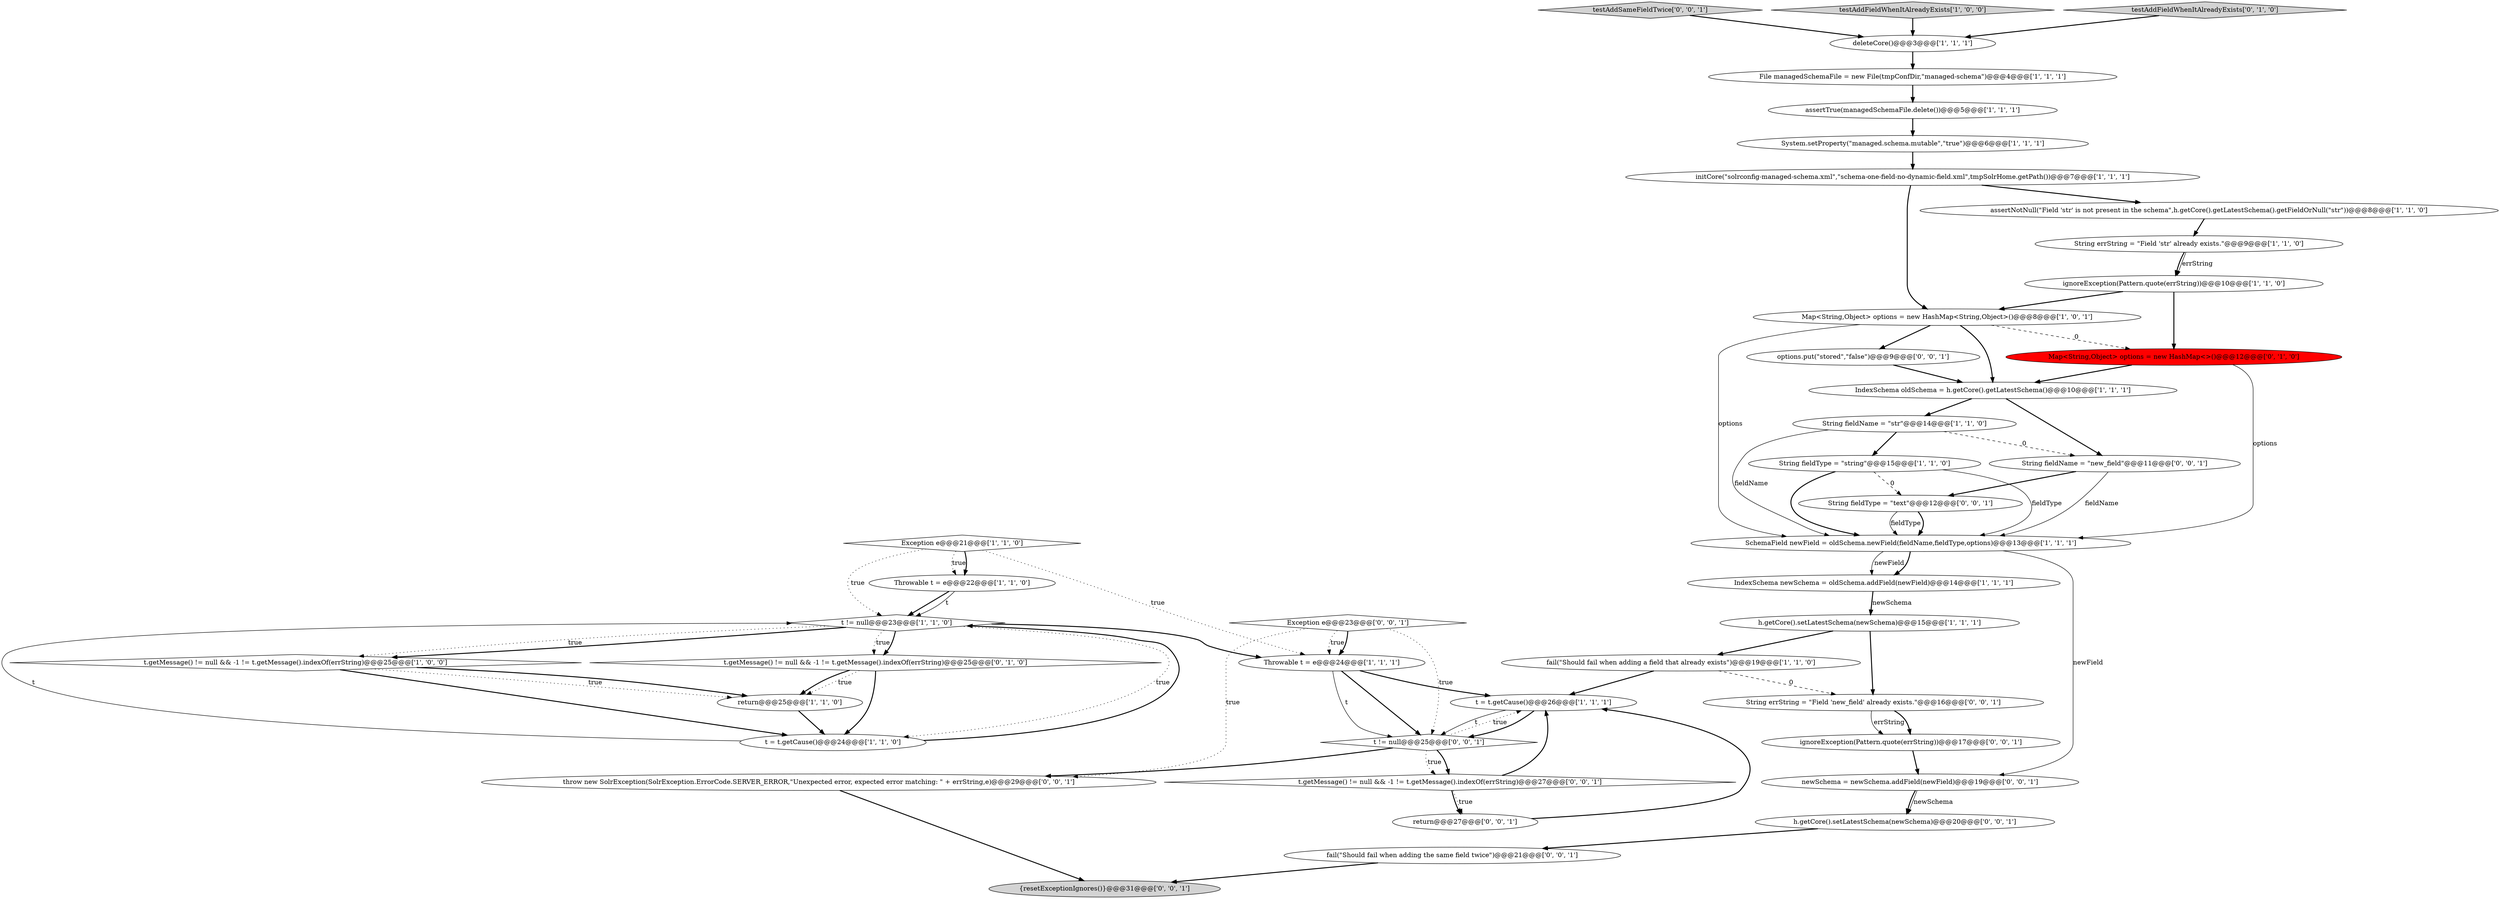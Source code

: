digraph {
17 [style = filled, label = "String fieldName = \"str\"@@@14@@@['1', '1', '0']", fillcolor = white, shape = ellipse image = "AAA0AAABBB1BBB"];
13 [style = filled, label = "t.getMessage() != null && -1 != t.getMessage().indexOf(errString)@@@25@@@['1', '0', '0']", fillcolor = white, shape = diamond image = "AAA0AAABBB1BBB"];
19 [style = filled, label = "IndexSchema newSchema = oldSchema.addField(newField)@@@14@@@['1', '1', '1']", fillcolor = white, shape = ellipse image = "AAA0AAABBB1BBB"];
10 [style = filled, label = "h.getCore().setLatestSchema(newSchema)@@@15@@@['1', '1', '1']", fillcolor = white, shape = ellipse image = "AAA0AAABBB1BBB"];
5 [style = filled, label = "SchemaField newField = oldSchema.newField(fieldName,fieldType,options)@@@13@@@['1', '1', '1']", fillcolor = white, shape = ellipse image = "AAA0AAABBB1BBB"];
41 [style = filled, label = "testAddSameFieldTwice['0', '0', '1']", fillcolor = lightgray, shape = diamond image = "AAA0AAABBB3BBB"];
22 [style = filled, label = "System.setProperty(\"managed.schema.mutable\",\"true\")@@@6@@@['1', '1', '1']", fillcolor = white, shape = ellipse image = "AAA0AAABBB1BBB"];
42 [style = filled, label = "return@@@27@@@['0', '0', '1']", fillcolor = white, shape = ellipse image = "AAA0AAABBB3BBB"];
39 [style = filled, label = "throw new SolrException(SolrException.ErrorCode.SERVER_ERROR,\"Unexpected error, expected error matching: \" + errString,e)@@@29@@@['0', '0', '1']", fillcolor = white, shape = ellipse image = "AAA0AAABBB3BBB"];
6 [style = filled, label = "deleteCore()@@@3@@@['1', '1', '1']", fillcolor = white, shape = ellipse image = "AAA0AAABBB1BBB"];
21 [style = filled, label = "Throwable t = e@@@24@@@['1', '1', '1']", fillcolor = white, shape = ellipse image = "AAA0AAABBB1BBB"];
40 [style = filled, label = "t != null@@@25@@@['0', '0', '1']", fillcolor = white, shape = diamond image = "AAA0AAABBB3BBB"];
8 [style = filled, label = "Map<String,Object> options = new HashMap<String,Object>()@@@8@@@['1', '0', '1']", fillcolor = white, shape = ellipse image = "AAA0AAABBB1BBB"];
7 [style = filled, label = "testAddFieldWhenItAlreadyExists['1', '0', '0']", fillcolor = lightgray, shape = diamond image = "AAA0AAABBB1BBB"];
14 [style = filled, label = "String fieldType = \"string\"@@@15@@@['1', '1', '0']", fillcolor = white, shape = ellipse image = "AAA0AAABBB1BBB"];
26 [style = filled, label = "testAddFieldWhenItAlreadyExists['0', '1', '0']", fillcolor = lightgray, shape = diamond image = "AAA0AAABBB2BBB"];
28 [style = filled, label = "options.put(\"stored\",\"false\")@@@9@@@['0', '0', '1']", fillcolor = white, shape = ellipse image = "AAA0AAABBB3BBB"];
11 [style = filled, label = "fail(\"Should fail when adding a field that already exists\")@@@19@@@['1', '1', '0']", fillcolor = white, shape = ellipse image = "AAA0AAABBB1BBB"];
31 [style = filled, label = "fail(\"Should fail when adding the same field twice\")@@@21@@@['0', '0', '1']", fillcolor = white, shape = ellipse image = "AAA0AAABBB3BBB"];
4 [style = filled, label = "assertTrue(managedSchemaFile.delete())@@@5@@@['1', '1', '1']", fillcolor = white, shape = ellipse image = "AAA0AAABBB1BBB"];
12 [style = filled, label = "Exception e@@@21@@@['1', '1', '0']", fillcolor = white, shape = diamond image = "AAA0AAABBB1BBB"];
23 [style = filled, label = "assertNotNull(\"Field 'str' is not present in the schema\",h.getCore().getLatestSchema().getFieldOrNull(\"str\"))@@@8@@@['1', '1', '0']", fillcolor = white, shape = ellipse image = "AAA0AAABBB1BBB"];
38 [style = filled, label = "t.getMessage() != null && -1 != t.getMessage().indexOf(errString)@@@27@@@['0', '0', '1']", fillcolor = white, shape = diamond image = "AAA0AAABBB3BBB"];
18 [style = filled, label = "return@@@25@@@['1', '1', '0']", fillcolor = white, shape = ellipse image = "AAA0AAABBB1BBB"];
37 [style = filled, label = "String fieldType = \"text\"@@@12@@@['0', '0', '1']", fillcolor = white, shape = ellipse image = "AAA0AAABBB3BBB"];
30 [style = filled, label = "String errString = \"Field 'new_field' already exists.\"@@@16@@@['0', '0', '1']", fillcolor = white, shape = ellipse image = "AAA0AAABBB3BBB"];
24 [style = filled, label = "IndexSchema oldSchema = h.getCore().getLatestSchema()@@@10@@@['1', '1', '1']", fillcolor = white, shape = ellipse image = "AAA0AAABBB1BBB"];
20 [style = filled, label = "Throwable t = e@@@22@@@['1', '1', '0']", fillcolor = white, shape = ellipse image = "AAA0AAABBB1BBB"];
33 [style = filled, label = "Exception e@@@23@@@['0', '0', '1']", fillcolor = white, shape = diamond image = "AAA0AAABBB3BBB"];
3 [style = filled, label = "t != null@@@23@@@['1', '1', '0']", fillcolor = white, shape = diamond image = "AAA0AAABBB1BBB"];
1 [style = filled, label = "t = t.getCause()@@@26@@@['1', '1', '1']", fillcolor = white, shape = ellipse image = "AAA0AAABBB1BBB"];
15 [style = filled, label = "String errString = \"Field 'str' already exists.\"@@@9@@@['1', '1', '0']", fillcolor = white, shape = ellipse image = "AAA0AAABBB1BBB"];
35 [style = filled, label = "ignoreException(Pattern.quote(errString))@@@17@@@['0', '0', '1']", fillcolor = white, shape = ellipse image = "AAA0AAABBB3BBB"];
27 [style = filled, label = "Map<String,Object> options = new HashMap<>()@@@12@@@['0', '1', '0']", fillcolor = red, shape = ellipse image = "AAA1AAABBB2BBB"];
16 [style = filled, label = "initCore(\"solrconfig-managed-schema.xml\",\"schema-one-field-no-dynamic-field.xml\",tmpSolrHome.getPath())@@@7@@@['1', '1', '1']", fillcolor = white, shape = ellipse image = "AAA0AAABBB1BBB"];
34 [style = filled, label = "String fieldName = \"new_field\"@@@11@@@['0', '0', '1']", fillcolor = white, shape = ellipse image = "AAA0AAABBB3BBB"];
32 [style = filled, label = "{resetExceptionIgnores()}@@@31@@@['0', '0', '1']", fillcolor = lightgray, shape = ellipse image = "AAA0AAABBB3BBB"];
0 [style = filled, label = "t = t.getCause()@@@24@@@['1', '1', '0']", fillcolor = white, shape = ellipse image = "AAA0AAABBB1BBB"];
9 [style = filled, label = "File managedSchemaFile = new File(tmpConfDir,\"managed-schema\")@@@4@@@['1', '1', '1']", fillcolor = white, shape = ellipse image = "AAA0AAABBB1BBB"];
2 [style = filled, label = "ignoreException(Pattern.quote(errString))@@@10@@@['1', '1', '0']", fillcolor = white, shape = ellipse image = "AAA0AAABBB1BBB"];
36 [style = filled, label = "h.getCore().setLatestSchema(newSchema)@@@20@@@['0', '0', '1']", fillcolor = white, shape = ellipse image = "AAA0AAABBB3BBB"];
25 [style = filled, label = "t.getMessage() != null && -1 != t.getMessage().indexOf(errString)@@@25@@@['0', '1', '0']", fillcolor = white, shape = diamond image = "AAA0AAABBB2BBB"];
29 [style = filled, label = "newSchema = newSchema.addField(newField)@@@19@@@['0', '0', '1']", fillcolor = white, shape = ellipse image = "AAA0AAABBB3BBB"];
8->5 [style = solid, label="options"];
24->34 [style = bold, label=""];
40->38 [style = bold, label=""];
38->42 [style = bold, label=""];
3->25 [style = dotted, label="true"];
12->21 [style = dotted, label="true"];
25->18 [style = dotted, label="true"];
37->5 [style = bold, label=""];
12->20 [style = dotted, label="true"];
17->14 [style = bold, label=""];
21->1 [style = bold, label=""];
24->17 [style = bold, label=""];
3->0 [style = dotted, label="true"];
42->1 [style = bold, label=""];
18->0 [style = bold, label=""];
10->11 [style = bold, label=""];
0->3 [style = bold, label=""];
29->36 [style = bold, label=""];
8->28 [style = bold, label=""];
30->35 [style = solid, label="errString"];
12->3 [style = dotted, label="true"];
36->31 [style = bold, label=""];
33->40 [style = dotted, label="true"];
20->3 [style = bold, label=""];
41->6 [style = bold, label=""];
26->6 [style = bold, label=""];
14->5 [style = solid, label="fieldType"];
7->6 [style = bold, label=""];
2->27 [style = bold, label=""];
28->24 [style = bold, label=""];
4->22 [style = bold, label=""];
20->3 [style = solid, label="t"];
13->18 [style = bold, label=""];
38->42 [style = dotted, label="true"];
13->0 [style = bold, label=""];
33->39 [style = dotted, label="true"];
8->24 [style = bold, label=""];
25->0 [style = bold, label=""];
5->19 [style = solid, label="newField"];
13->18 [style = dotted, label="true"];
5->29 [style = solid, label="newField"];
14->37 [style = dashed, label="0"];
35->29 [style = bold, label=""];
16->8 [style = bold, label=""];
22->16 [style = bold, label=""];
31->32 [style = bold, label=""];
23->15 [style = bold, label=""];
25->18 [style = bold, label=""];
12->20 [style = bold, label=""];
19->10 [style = bold, label=""];
40->38 [style = dotted, label="true"];
16->23 [style = bold, label=""];
38->1 [style = bold, label=""];
27->5 [style = solid, label="options"];
5->19 [style = bold, label=""];
40->39 [style = bold, label=""];
30->35 [style = bold, label=""];
33->21 [style = dotted, label="true"];
39->32 [style = bold, label=""];
0->3 [style = solid, label="t"];
29->36 [style = solid, label="newSchema"];
3->21 [style = bold, label=""];
40->1 [style = dotted, label="true"];
27->24 [style = bold, label=""];
10->30 [style = bold, label=""];
3->13 [style = dotted, label="true"];
34->5 [style = solid, label="fieldName"];
14->5 [style = bold, label=""];
17->5 [style = solid, label="fieldName"];
15->2 [style = bold, label=""];
17->34 [style = dashed, label="0"];
11->1 [style = bold, label=""];
1->40 [style = bold, label=""];
3->25 [style = bold, label=""];
9->4 [style = bold, label=""];
37->5 [style = solid, label="fieldType"];
34->37 [style = bold, label=""];
15->2 [style = solid, label="errString"];
21->40 [style = solid, label="t"];
3->13 [style = bold, label=""];
21->40 [style = bold, label=""];
8->27 [style = dashed, label="0"];
1->40 [style = solid, label="t"];
6->9 [style = bold, label=""];
33->21 [style = bold, label=""];
11->30 [style = dashed, label="0"];
2->8 [style = bold, label=""];
19->10 [style = solid, label="newSchema"];
}
